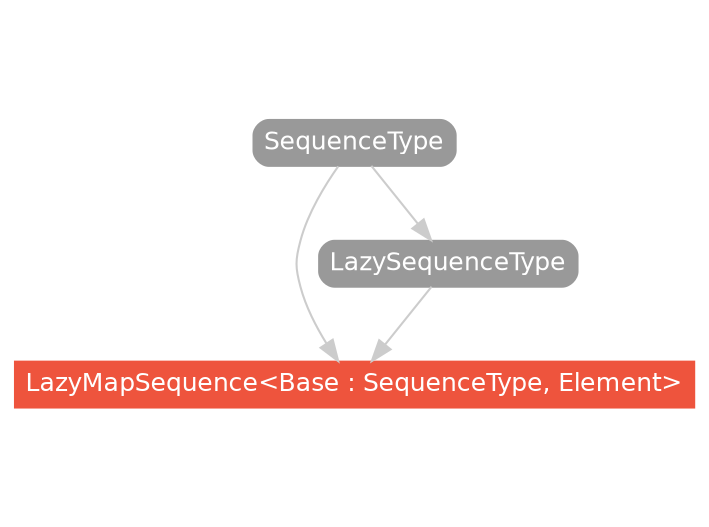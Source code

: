 strict digraph "LazyMapSequence<Base : SequenceType, Element> - Type Hierarchy - SwiftDoc.org" {
    pad="0.1,0.8"
    node [shape=box, style="filled,rounded", color="#999999", fillcolor="#999999", fontcolor=white, fontname=Helvetica, fontnames="Helvetica,sansserif", fontsize=12, margin="0.07,0.05", height="0.3"]
    edge [color="#cccccc"]
    "LazyMapSequence<Base : SequenceType, Element>" [URL="/type/LazyMapSequence/", style="filled", fillcolor="#ee543d", color="#ee543d"]
    "LazySequenceType" [URL="/protocol/LazySequenceType/"]
    "SequenceType" [URL="/protocol/SequenceType/"]    "LazySequenceType" -> "LazyMapSequence<Base : SequenceType, Element>"
    "SequenceType" -> "LazyMapSequence<Base : SequenceType, Element>"
    "SequenceType" -> "LazySequenceType"
    subgraph Types {
        rank = max; "LazyMapSequence<Base : SequenceType, Element>";
    }
}